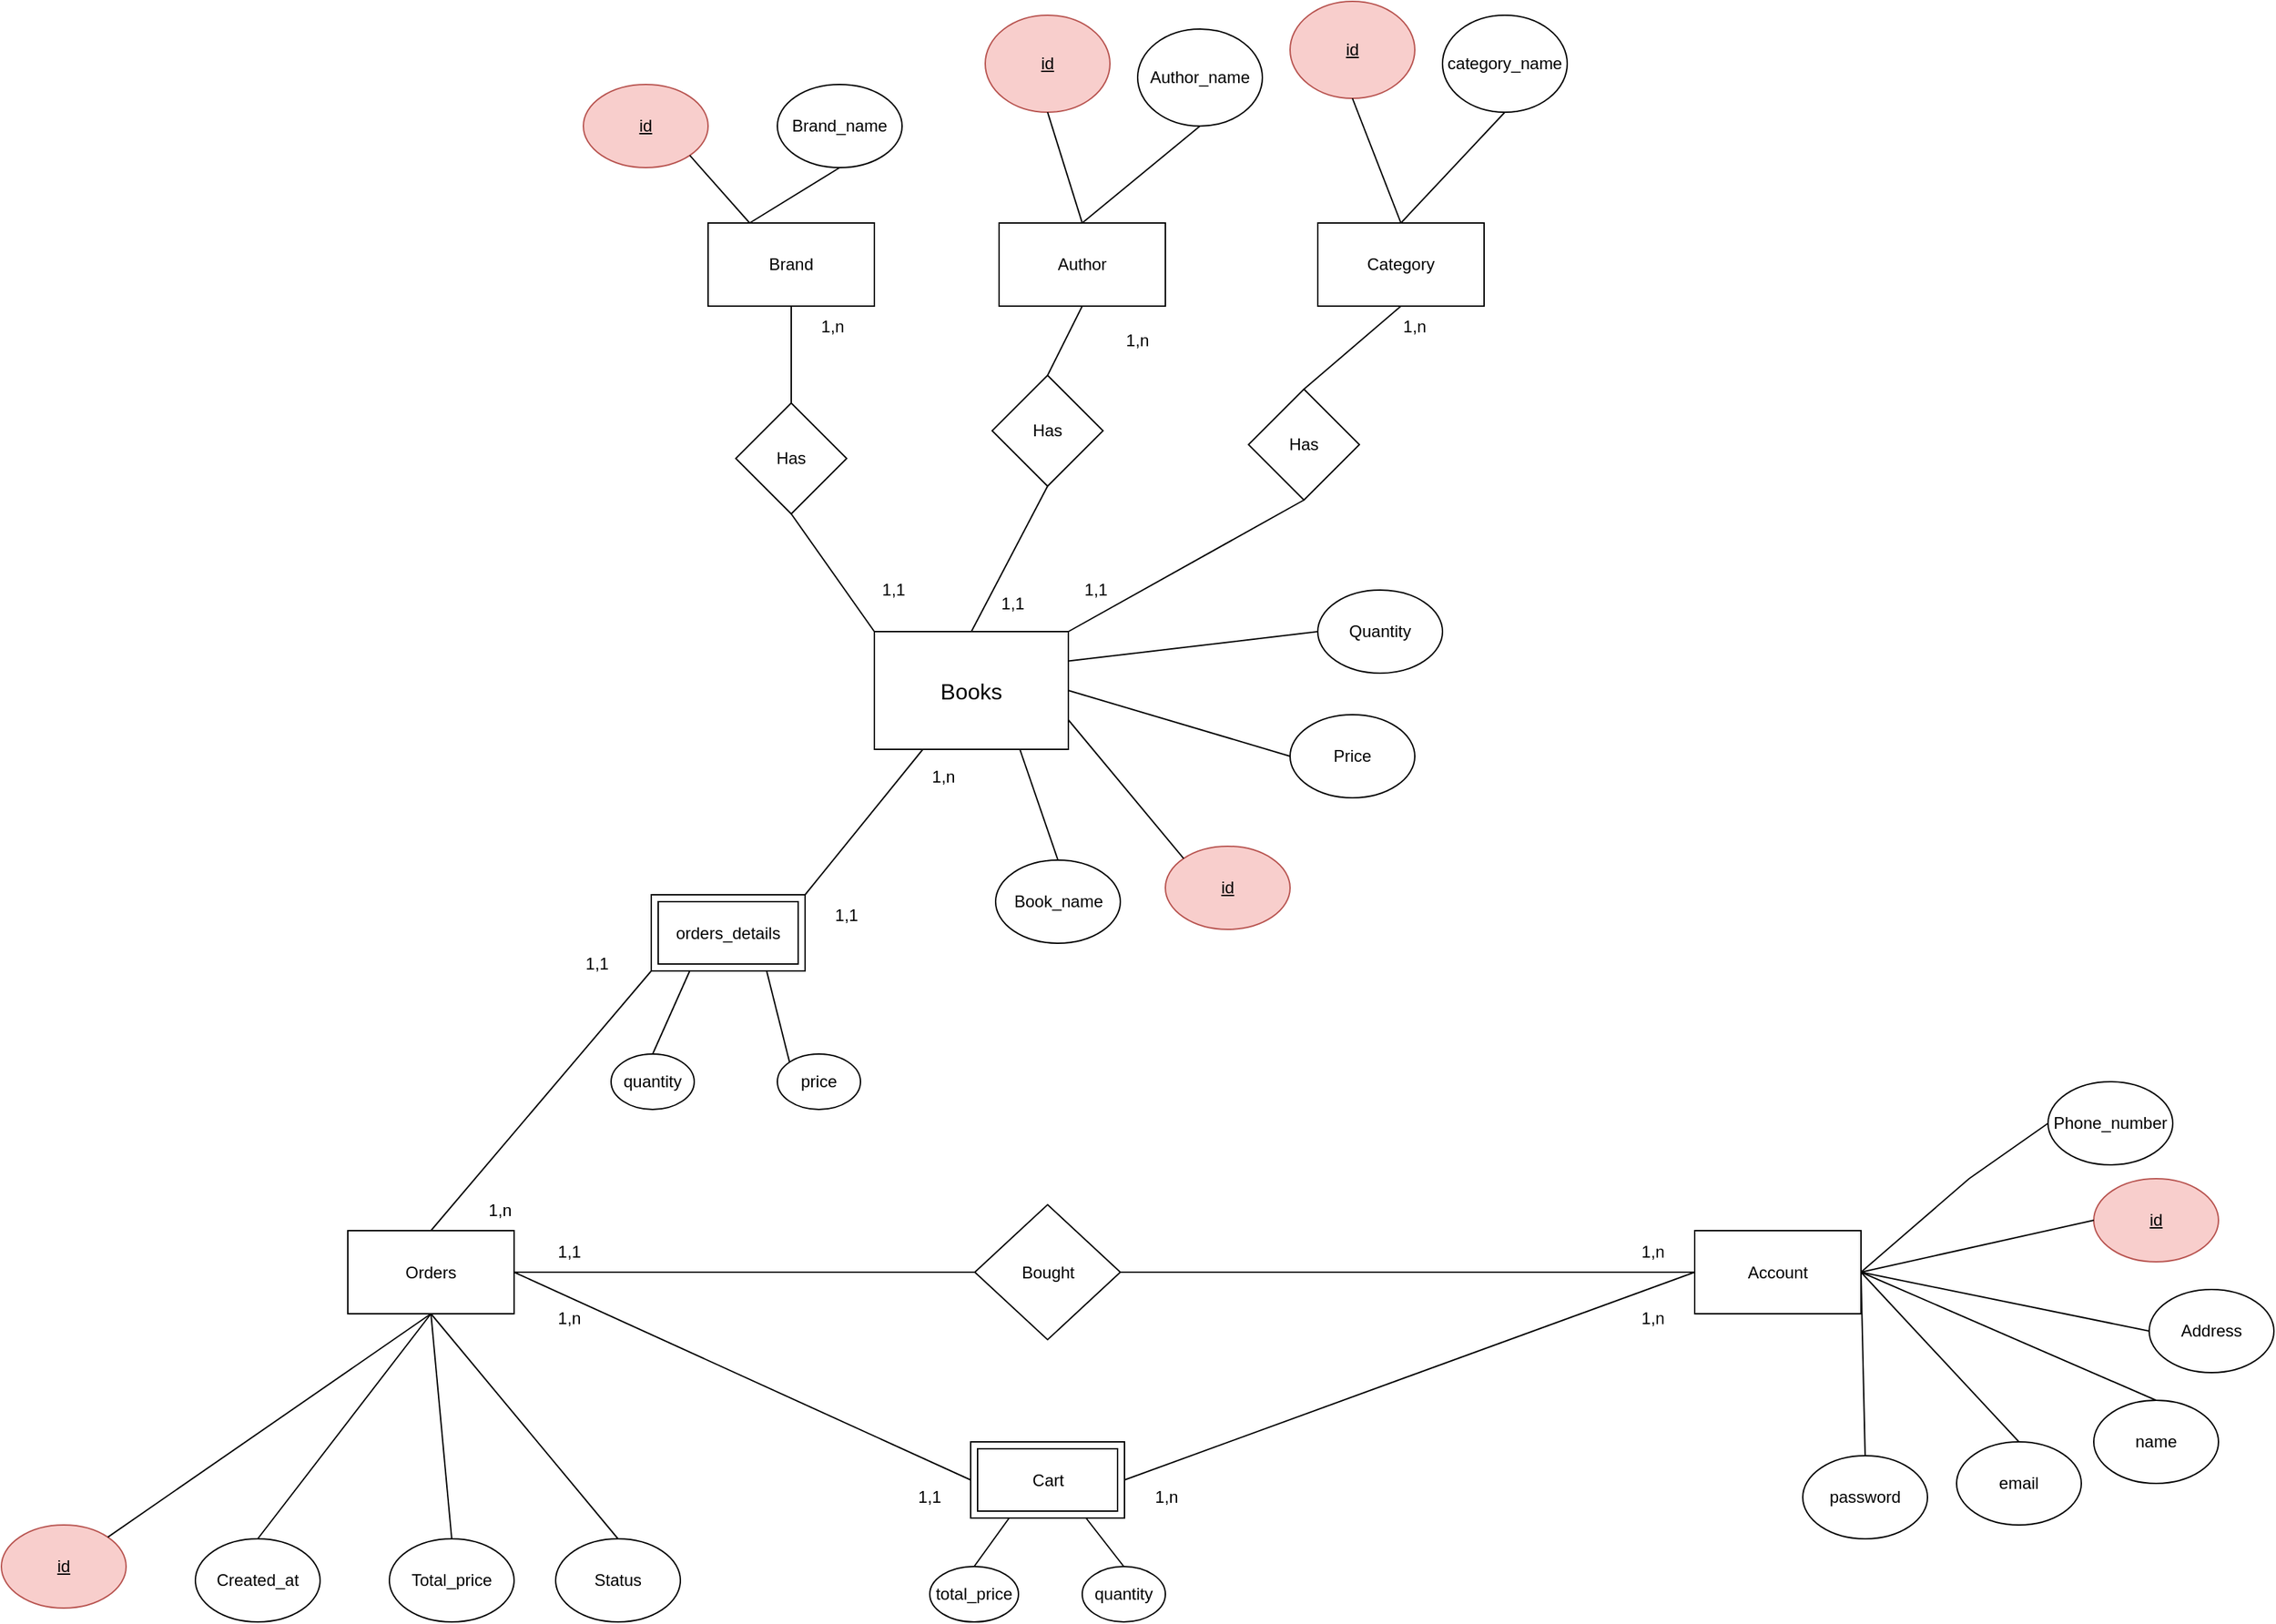 <mxfile version="23.0.2" type="github">
  <diagram name="Trang-1" id="cpfGCwebBLhZB7NjU35e">
    <mxGraphModel dx="1836" dy="1711" grid="1" gridSize="10" guides="1" tooltips="1" connect="1" arrows="1" fold="1" page="1" pageScale="1" pageWidth="827" pageHeight="1169" math="0" shadow="0">
      <root>
        <mxCell id="0" />
        <mxCell id="1" parent="0" />
        <mxCell id="83NmvRRUWl_S1o7VBjnZ-1" value="Brand" style="rounded=0;whiteSpace=wrap;html=1;" parent="1" vertex="1">
          <mxGeometry x="250" y="-160" width="120" height="60" as="geometry" />
        </mxCell>
        <mxCell id="83NmvRRUWl_S1o7VBjnZ-81" style="rounded=0;orthogonalLoop=1;jettySize=auto;html=1;exitX=1;exitY=0.25;exitDx=0;exitDy=0;entryX=0;entryY=0.5;entryDx=0;entryDy=0;endArrow=none;endFill=0;" parent="1" source="83NmvRRUWl_S1o7VBjnZ-2" target="83NmvRRUWl_S1o7VBjnZ-79" edge="1">
          <mxGeometry relative="1" as="geometry" />
        </mxCell>
        <mxCell id="83NmvRRUWl_S1o7VBjnZ-2" value="&lt;font style=&quot;font-size: 16px;&quot;&gt;Books&lt;/font&gt;" style="rounded=0;whiteSpace=wrap;html=1;" parent="1" vertex="1">
          <mxGeometry x="370" y="135" width="140" height="85" as="geometry" />
        </mxCell>
        <mxCell id="83NmvRRUWl_S1o7VBjnZ-3" value="Account" style="rounded=0;whiteSpace=wrap;html=1;" parent="1" vertex="1">
          <mxGeometry x="962" y="567.5" width="120" height="60" as="geometry" />
        </mxCell>
        <mxCell id="83NmvRRUWl_S1o7VBjnZ-4" value="Orders" style="rounded=0;whiteSpace=wrap;html=1;" parent="1" vertex="1">
          <mxGeometry x="-10" y="567.5" width="120" height="60" as="geometry" />
        </mxCell>
        <mxCell id="83NmvRRUWl_S1o7VBjnZ-5" value="&lt;u&gt;id&lt;/u&gt;" style="ellipse;whiteSpace=wrap;html=1;fillColor=#f8cecc;strokeColor=#b85450;" parent="1" vertex="1">
          <mxGeometry x="160" y="-260" width="90" height="60" as="geometry" />
        </mxCell>
        <mxCell id="83NmvRRUWl_S1o7VBjnZ-6" value="Brand_name" style="ellipse;whiteSpace=wrap;html=1;" parent="1" vertex="1">
          <mxGeometry x="300" y="-260" width="90" height="60" as="geometry" />
        </mxCell>
        <mxCell id="83NmvRRUWl_S1o7VBjnZ-7" value="" style="endArrow=none;html=1;rounded=0;exitX=0.25;exitY=0;exitDx=0;exitDy=0;entryX=1;entryY=1;entryDx=0;entryDy=0;" parent="1" source="83NmvRRUWl_S1o7VBjnZ-1" target="83NmvRRUWl_S1o7VBjnZ-5" edge="1">
          <mxGeometry width="50" height="50" relative="1" as="geometry">
            <mxPoint x="270" y="-100" as="sourcePoint" />
            <mxPoint x="320" y="-150" as="targetPoint" />
          </mxGeometry>
        </mxCell>
        <mxCell id="83NmvRRUWl_S1o7VBjnZ-8" value="" style="endArrow=none;html=1;rounded=0;exitX=0.25;exitY=0;exitDx=0;exitDy=0;entryX=0.5;entryY=1;entryDx=0;entryDy=0;" parent="1" source="83NmvRRUWl_S1o7VBjnZ-1" target="83NmvRRUWl_S1o7VBjnZ-6" edge="1">
          <mxGeometry width="50" height="50" relative="1" as="geometry">
            <mxPoint x="300" y="-70" as="sourcePoint" />
            <mxPoint x="277" y="-119" as="targetPoint" />
          </mxGeometry>
        </mxCell>
        <mxCell id="83NmvRRUWl_S1o7VBjnZ-9" value="" style="endArrow=none;html=1;rounded=0;exitX=0.5;exitY=0;exitDx=0;exitDy=0;entryX=0.5;entryY=1;entryDx=0;entryDy=0;startArrow=none;" parent="1" source="83NmvRRUWl_S1o7VBjnZ-29" target="83NmvRRUWl_S1o7VBjnZ-1" edge="1">
          <mxGeometry width="50" height="50" relative="1" as="geometry">
            <mxPoint x="450" y="80" as="sourcePoint" />
            <mxPoint x="500" y="30" as="targetPoint" />
          </mxGeometry>
        </mxCell>
        <mxCell id="83NmvRRUWl_S1o7VBjnZ-10" value="" style="endArrow=none;html=1;rounded=0;exitX=1;exitY=0;exitDx=0;exitDy=0;entryX=0.25;entryY=1;entryDx=0;entryDy=0;" parent="1" source="83NmvRRUWl_S1o7VBjnZ-30" target="83NmvRRUWl_S1o7VBjnZ-2" edge="1">
          <mxGeometry width="50" height="50" relative="1" as="geometry">
            <mxPoint x="630" y="445" as="sourcePoint" />
            <mxPoint x="720" y="285" as="targetPoint" />
            <Array as="points" />
          </mxGeometry>
        </mxCell>
        <mxCell id="83NmvRRUWl_S1o7VBjnZ-11" value="Bought" style="rhombus;whiteSpace=wrap;html=1;" parent="1" vertex="1">
          <mxGeometry x="442.5" y="548.75" width="105" height="97.5" as="geometry" />
        </mxCell>
        <mxCell id="83NmvRRUWl_S1o7VBjnZ-12" value="Book_name" style="ellipse;whiteSpace=wrap;html=1;" parent="1" vertex="1">
          <mxGeometry x="457.5" y="300" width="90" height="60" as="geometry" />
        </mxCell>
        <mxCell id="83NmvRRUWl_S1o7VBjnZ-13" value="&lt;u&gt;id&lt;/u&gt;" style="ellipse;whiteSpace=wrap;html=1;fillColor=#f8cecc;strokeColor=#b85450;" parent="1" vertex="1">
          <mxGeometry x="580" y="290" width="90" height="60" as="geometry" />
        </mxCell>
        <mxCell id="83NmvRRUWl_S1o7VBjnZ-14" value="Phone_number" style="ellipse;whiteSpace=wrap;html=1;" parent="1" vertex="1">
          <mxGeometry x="1217" y="460" width="90" height="60" as="geometry" />
        </mxCell>
        <mxCell id="83NmvRRUWl_S1o7VBjnZ-15" value="" style="endArrow=none;html=1;rounded=0;exitX=0;exitY=0.5;exitDx=0;exitDy=0;entryX=1;entryY=0.5;entryDx=0;entryDy=0;" parent="1" source="83NmvRRUWl_S1o7VBjnZ-14" target="83NmvRRUWl_S1o7VBjnZ-3" edge="1">
          <mxGeometry width="50" height="50" relative="1" as="geometry">
            <mxPoint x="1134" y="430" as="sourcePoint" />
            <mxPoint x="1012" y="630" as="targetPoint" />
            <Array as="points">
              <mxPoint x="1160" y="530" />
            </Array>
          </mxGeometry>
        </mxCell>
        <mxCell id="83NmvRRUWl_S1o7VBjnZ-16" value="name" style="ellipse;whiteSpace=wrap;html=1;" parent="1" vertex="1">
          <mxGeometry x="1250" y="690" width="90" height="60" as="geometry" />
        </mxCell>
        <mxCell id="83NmvRRUWl_S1o7VBjnZ-17" value="" style="endArrow=none;html=1;rounded=0;exitX=0.5;exitY=0;exitDx=0;exitDy=0;entryX=1;entryY=0.5;entryDx=0;entryDy=0;" parent="1" source="83NmvRRUWl_S1o7VBjnZ-16" target="83NmvRRUWl_S1o7VBjnZ-3" edge="1">
          <mxGeometry width="50" height="50" relative="1" as="geometry">
            <mxPoint x="1114" y="370" as="sourcePoint" />
            <mxPoint x="1214" y="595" as="targetPoint" />
          </mxGeometry>
        </mxCell>
        <mxCell id="83NmvRRUWl_S1o7VBjnZ-18" value="&lt;u&gt;id&lt;/u&gt;" style="ellipse;whiteSpace=wrap;html=1;fillColor=#f8cecc;strokeColor=#b85450;" parent="1" vertex="1">
          <mxGeometry x="1250" y="530" width="90" height="60" as="geometry" />
        </mxCell>
        <mxCell id="83NmvRRUWl_S1o7VBjnZ-19" value="" style="endArrow=none;html=1;rounded=0;exitX=0;exitY=0.5;exitDx=0;exitDy=0;entryX=1;entryY=0.5;entryDx=0;entryDy=0;" parent="1" source="83NmvRRUWl_S1o7VBjnZ-18" target="83NmvRRUWl_S1o7VBjnZ-3" edge="1">
          <mxGeometry width="50" height="50" relative="1" as="geometry">
            <mxPoint x="1074" y="280" as="sourcePoint" />
            <mxPoint x="1214" y="595" as="targetPoint" />
          </mxGeometry>
        </mxCell>
        <mxCell id="83NmvRRUWl_S1o7VBjnZ-20" value="Address" style="ellipse;whiteSpace=wrap;html=1;" parent="1" vertex="1">
          <mxGeometry x="1290" y="610" width="90" height="60" as="geometry" />
        </mxCell>
        <mxCell id="83NmvRRUWl_S1o7VBjnZ-21" value="" style="endArrow=none;html=1;rounded=0;entryX=0;entryY=0.5;entryDx=0;entryDy=0;exitX=1;exitY=0.5;exitDx=0;exitDy=0;" parent="1" source="83NmvRRUWl_S1o7VBjnZ-3" target="83NmvRRUWl_S1o7VBjnZ-20" edge="1">
          <mxGeometry width="50" height="50" relative="1" as="geometry">
            <mxPoint x="1232" y="580" as="sourcePoint" />
            <mxPoint x="1354" y="540" as="targetPoint" />
          </mxGeometry>
        </mxCell>
        <mxCell id="83NmvRRUWl_S1o7VBjnZ-22" value="Created_at" style="ellipse;whiteSpace=wrap;html=1;" parent="1" vertex="1">
          <mxGeometry x="-120" y="790" width="90" height="60" as="geometry" />
        </mxCell>
        <mxCell id="83NmvRRUWl_S1o7VBjnZ-23" value="" style="endArrow=none;html=1;rounded=0;entryX=0.5;entryY=1;entryDx=0;entryDy=0;exitX=0.5;exitY=0;exitDx=0;exitDy=0;" parent="1" source="83NmvRRUWl_S1o7VBjnZ-22" target="83NmvRRUWl_S1o7VBjnZ-4" edge="1">
          <mxGeometry width="50" height="50" relative="1" as="geometry">
            <mxPoint x="7.095" y="728.972" as="sourcePoint" />
            <mxPoint x="-40" y="585" as="targetPoint" />
            <Array as="points" />
          </mxGeometry>
        </mxCell>
        <mxCell id="83NmvRRUWl_S1o7VBjnZ-24" value="&lt;u&gt;id&lt;/u&gt;" style="ellipse;whiteSpace=wrap;html=1;fillColor=#f8cecc;strokeColor=#b85450;" parent="1" vertex="1">
          <mxGeometry x="-260" y="780" width="90" height="60" as="geometry" />
        </mxCell>
        <mxCell id="83NmvRRUWl_S1o7VBjnZ-25" value="" style="endArrow=none;html=1;rounded=0;entryX=0.5;entryY=1;entryDx=0;entryDy=0;exitX=1;exitY=0;exitDx=0;exitDy=0;" parent="1" source="83NmvRRUWl_S1o7VBjnZ-24" target="83NmvRRUWl_S1o7VBjnZ-4" edge="1">
          <mxGeometry width="50" height="50" relative="1" as="geometry">
            <mxPoint x="-150" y="490" as="sourcePoint" />
            <mxPoint x="-40" y="580" as="targetPoint" />
          </mxGeometry>
        </mxCell>
        <mxCell id="83NmvRRUWl_S1o7VBjnZ-26" value="quantity" style="ellipse;whiteSpace=wrap;html=1;" parent="1" vertex="1">
          <mxGeometry x="180" y="440" width="60" height="40" as="geometry" />
        </mxCell>
        <mxCell id="83NmvRRUWl_S1o7VBjnZ-27" value="price" style="ellipse;whiteSpace=wrap;html=1;" parent="1" vertex="1">
          <mxGeometry x="300" y="440" width="60" height="40" as="geometry" />
        </mxCell>
        <mxCell id="83NmvRRUWl_S1o7VBjnZ-28" value="" style="endArrow=none;html=1;rounded=0;entryX=0;entryY=0;entryDx=0;entryDy=0;exitX=0.75;exitY=1;exitDx=0;exitDy=0;" parent="1" source="83NmvRRUWl_S1o7VBjnZ-30" target="83NmvRRUWl_S1o7VBjnZ-27" edge="1">
          <mxGeometry width="50" height="50" relative="1" as="geometry">
            <mxPoint x="590" y="415" as="sourcePoint" />
            <mxPoint x="620" y="375" as="targetPoint" />
          </mxGeometry>
        </mxCell>
        <mxCell id="83NmvRRUWl_S1o7VBjnZ-29" value="Has" style="rhombus;whiteSpace=wrap;html=1;" parent="1" vertex="1">
          <mxGeometry x="270" y="-30" width="80" height="80" as="geometry" />
        </mxCell>
        <mxCell id="83NmvRRUWl_S1o7VBjnZ-30" value="orders_details" style="shape=ext;margin=3;double=1;whiteSpace=wrap;html=1;align=center;arcSize=20;fillOpacity=100;direction=east;rotation=0;" parent="1" vertex="1">
          <mxGeometry x="209" y="325" width="111" height="55" as="geometry" />
        </mxCell>
        <mxCell id="83NmvRRUWl_S1o7VBjnZ-31" value="" style="endArrow=none;html=1;rounded=0;entryX=0;entryY=1;entryDx=0;entryDy=0;exitX=0.5;exitY=0;exitDx=0;exitDy=0;" parent="1" source="83NmvRRUWl_S1o7VBjnZ-4" target="83NmvRRUWl_S1o7VBjnZ-30" edge="1">
          <mxGeometry width="50" height="50" relative="1" as="geometry">
            <mxPoint x="380" y="285" as="sourcePoint" />
            <mxPoint x="420" y="260" as="targetPoint" />
          </mxGeometry>
        </mxCell>
        <mxCell id="83NmvRRUWl_S1o7VBjnZ-32" value="" style="endArrow=none;html=1;rounded=0;entryX=0.5;entryY=1;entryDx=0;entryDy=0;exitX=0;exitY=0;exitDx=0;exitDy=0;" parent="1" source="83NmvRRUWl_S1o7VBjnZ-2" target="83NmvRRUWl_S1o7VBjnZ-29" edge="1">
          <mxGeometry width="50" height="50" relative="1" as="geometry">
            <mxPoint x="436" y="135" as="sourcePoint" />
            <mxPoint x="445" y="-70" as="targetPoint" />
          </mxGeometry>
        </mxCell>
        <mxCell id="83NmvRRUWl_S1o7VBjnZ-33" value="1,n" style="text;html=1;strokeColor=none;fillColor=none;align=center;verticalAlign=middle;whiteSpace=wrap;rounded=0;" parent="1" vertex="1">
          <mxGeometry x="310" y="-100" width="60" height="30" as="geometry" />
        </mxCell>
        <mxCell id="83NmvRRUWl_S1o7VBjnZ-34" value="1,1" style="text;html=1;strokeColor=none;fillColor=none;align=center;verticalAlign=middle;whiteSpace=wrap;rounded=0;" parent="1" vertex="1">
          <mxGeometry x="354" y="90" width="60" height="30" as="geometry" />
        </mxCell>
        <mxCell id="83NmvRRUWl_S1o7VBjnZ-35" value="" style="endArrow=none;html=1;rounded=0;entryX=0.5;entryY=0;entryDx=0;entryDy=0;exitX=0.25;exitY=1;exitDx=0;exitDy=0;" parent="1" source="83NmvRRUWl_S1o7VBjnZ-30" target="83NmvRRUWl_S1o7VBjnZ-26" edge="1">
          <mxGeometry width="50" height="50" relative="1" as="geometry">
            <mxPoint x="350" y="340" as="sourcePoint" />
            <mxPoint x="400" y="290" as="targetPoint" />
          </mxGeometry>
        </mxCell>
        <mxCell id="83NmvRRUWl_S1o7VBjnZ-36" value="" style="endArrow=none;html=1;rounded=0;exitX=1;exitY=0.75;exitDx=0;exitDy=0;entryX=0;entryY=0;entryDx=0;entryDy=0;" parent="1" source="83NmvRRUWl_S1o7VBjnZ-2" target="83NmvRRUWl_S1o7VBjnZ-13" edge="1">
          <mxGeometry width="50" height="50" relative="1" as="geometry">
            <mxPoint x="550" y="120" as="sourcePoint" />
            <mxPoint x="600" y="70" as="targetPoint" />
          </mxGeometry>
        </mxCell>
        <mxCell id="83NmvRRUWl_S1o7VBjnZ-37" value="" style="endArrow=none;html=1;rounded=0;entryX=0.5;entryY=0;entryDx=0;entryDy=0;exitX=0.75;exitY=1;exitDx=0;exitDy=0;" parent="1" source="83NmvRRUWl_S1o7VBjnZ-2" target="83NmvRRUWl_S1o7VBjnZ-12" edge="1">
          <mxGeometry width="50" height="50" relative="1" as="geometry">
            <mxPoint x="450" y="230" as="sourcePoint" />
            <mxPoint x="645" y="100" as="targetPoint" />
            <Array as="points" />
          </mxGeometry>
        </mxCell>
        <mxCell id="83NmvRRUWl_S1o7VBjnZ-38" value="" style="endArrow=none;html=1;rounded=0;exitX=1;exitY=0.5;exitDx=0;exitDy=0;entryX=0;entryY=0.5;entryDx=0;entryDy=0;" parent="1" source="83NmvRRUWl_S1o7VBjnZ-4" target="83NmvRRUWl_S1o7VBjnZ-11" edge="1">
          <mxGeometry width="50" height="50" relative="1" as="geometry">
            <mxPoint x="170" y="610" as="sourcePoint" />
            <mxPoint x="220" y="560" as="targetPoint" />
          </mxGeometry>
        </mxCell>
        <mxCell id="83NmvRRUWl_S1o7VBjnZ-39" value="" style="endArrow=none;html=1;rounded=0;exitX=1;exitY=0.5;exitDx=0;exitDy=0;entryX=0;entryY=0.5;entryDx=0;entryDy=0;" parent="1" source="83NmvRRUWl_S1o7VBjnZ-11" target="83NmvRRUWl_S1o7VBjnZ-3" edge="1">
          <mxGeometry width="50" height="50" relative="1" as="geometry">
            <mxPoint x="485" y="596.73" as="sourcePoint" />
            <mxPoint x="780" y="596.73" as="targetPoint" />
          </mxGeometry>
        </mxCell>
        <mxCell id="83NmvRRUWl_S1o7VBjnZ-40" value="1,n" style="text;html=1;strokeColor=none;fillColor=none;align=center;verticalAlign=middle;whiteSpace=wrap;rounded=0;" parent="1" vertex="1">
          <mxGeometry x="390" y="225" width="60" height="30" as="geometry" />
        </mxCell>
        <mxCell id="83NmvRRUWl_S1o7VBjnZ-41" value="1,n" style="text;html=1;strokeColor=none;fillColor=none;align=center;verticalAlign=middle;whiteSpace=wrap;rounded=0;" parent="1" vertex="1">
          <mxGeometry x="70" y="537.5" width="60" height="30" as="geometry" />
        </mxCell>
        <mxCell id="83NmvRRUWl_S1o7VBjnZ-42" value="1,n" style="text;html=1;strokeColor=none;fillColor=none;align=center;verticalAlign=middle;whiteSpace=wrap;rounded=0;" parent="1" vertex="1">
          <mxGeometry x="902" y="567.5" width="60" height="30" as="geometry" />
        </mxCell>
        <mxCell id="83NmvRRUWl_S1o7VBjnZ-43" value="1,1" style="text;html=1;strokeColor=none;fillColor=none;align=center;verticalAlign=middle;whiteSpace=wrap;rounded=0;" parent="1" vertex="1">
          <mxGeometry x="120" y="567.5" width="60" height="30" as="geometry" />
        </mxCell>
        <mxCell id="83NmvRRUWl_S1o7VBjnZ-57" value="1,1" style="text;html=1;strokeColor=none;fillColor=none;align=center;verticalAlign=middle;whiteSpace=wrap;rounded=0;" parent="1" vertex="1">
          <mxGeometry x="320" y="325" width="60" height="30" as="geometry" />
        </mxCell>
        <mxCell id="83NmvRRUWl_S1o7VBjnZ-62" value="1,1" style="text;html=1;strokeColor=none;fillColor=none;align=center;verticalAlign=middle;whiteSpace=wrap;rounded=0;" parent="1" vertex="1">
          <mxGeometry x="140" y="360" width="60" height="30" as="geometry" />
        </mxCell>
        <mxCell id="83NmvRRUWl_S1o7VBjnZ-63" value="Author" style="rounded=0;whiteSpace=wrap;html=1;" parent="1" vertex="1">
          <mxGeometry x="460" y="-160" width="120" height="60" as="geometry" />
        </mxCell>
        <mxCell id="83NmvRRUWl_S1o7VBjnZ-64" value="" style="endArrow=none;html=1;rounded=0;entryX=0.5;entryY=1;entryDx=0;entryDy=0;exitX=0.5;exitY=0;exitDx=0;exitDy=0;startArrow=none;" parent="1" source="83NmvRRUWl_S1o7VBjnZ-66" target="83NmvRRUWl_S1o7VBjnZ-63" edge="1">
          <mxGeometry width="50" height="50" relative="1" as="geometry">
            <mxPoint x="470" y="-30" as="sourcePoint" />
            <mxPoint x="520" y="-80" as="targetPoint" />
          </mxGeometry>
        </mxCell>
        <mxCell id="83NmvRRUWl_S1o7VBjnZ-65" value="" style="endArrow=none;html=1;rounded=0;entryX=0.5;entryY=1;entryDx=0;entryDy=0;exitX=0.5;exitY=0;exitDx=0;exitDy=0;" parent="1" source="83NmvRRUWl_S1o7VBjnZ-2" target="83NmvRRUWl_S1o7VBjnZ-66" edge="1">
          <mxGeometry width="50" height="50" relative="1" as="geometry">
            <mxPoint x="440" y="135" as="sourcePoint" />
            <mxPoint x="520" y="-100" as="targetPoint" />
          </mxGeometry>
        </mxCell>
        <mxCell id="83NmvRRUWl_S1o7VBjnZ-66" value="Has" style="rhombus;whiteSpace=wrap;html=1;" parent="1" vertex="1">
          <mxGeometry x="455" y="-50" width="80" height="80" as="geometry" />
        </mxCell>
        <mxCell id="83NmvRRUWl_S1o7VBjnZ-67" value="1,n" style="text;html=1;strokeColor=none;fillColor=none;align=center;verticalAlign=middle;whiteSpace=wrap;rounded=0;" parent="1" vertex="1">
          <mxGeometry x="530" y="-90" width="60" height="30" as="geometry" />
        </mxCell>
        <mxCell id="83NmvRRUWl_S1o7VBjnZ-68" value="1,1" style="text;html=1;strokeColor=none;fillColor=none;align=center;verticalAlign=middle;whiteSpace=wrap;rounded=0;" parent="1" vertex="1">
          <mxGeometry x="440" y="100" width="60" height="30" as="geometry" />
        </mxCell>
        <mxCell id="83NmvRRUWl_S1o7VBjnZ-69" value="&lt;u&gt;id&lt;/u&gt;" style="ellipse;whiteSpace=wrap;html=1;fillColor=#f8cecc;strokeColor=#b85450;" parent="1" vertex="1">
          <mxGeometry x="450" y="-310" width="90" height="70" as="geometry" />
        </mxCell>
        <mxCell id="83NmvRRUWl_S1o7VBjnZ-70" value="Author_name" style="ellipse;whiteSpace=wrap;html=1;" parent="1" vertex="1">
          <mxGeometry x="560" y="-300" width="90" height="70" as="geometry" />
        </mxCell>
        <mxCell id="83NmvRRUWl_S1o7VBjnZ-71" value="" style="endArrow=none;html=1;rounded=0;exitX=0.5;exitY=0;exitDx=0;exitDy=0;entryX=0.5;entryY=1;entryDx=0;entryDy=0;" parent="1" source="83NmvRRUWl_S1o7VBjnZ-63" target="83NmvRRUWl_S1o7VBjnZ-70" edge="1">
          <mxGeometry width="50" height="50" relative="1" as="geometry">
            <mxPoint x="690" y="-150" as="sourcePoint" />
            <mxPoint x="740" y="-200" as="targetPoint" />
          </mxGeometry>
        </mxCell>
        <mxCell id="83NmvRRUWl_S1o7VBjnZ-72" value="" style="endArrow=none;html=1;rounded=0;exitX=0.5;exitY=0;exitDx=0;exitDy=0;entryX=0.5;entryY=1;entryDx=0;entryDy=0;" parent="1" source="83NmvRRUWl_S1o7VBjnZ-63" target="83NmvRRUWl_S1o7VBjnZ-69" edge="1">
          <mxGeometry width="50" height="50" relative="1" as="geometry">
            <mxPoint x="530" y="-150" as="sourcePoint" />
            <mxPoint x="615" y="-220" as="targetPoint" />
          </mxGeometry>
        </mxCell>
        <mxCell id="83NmvRRUWl_S1o7VBjnZ-73" value="Price" style="ellipse;whiteSpace=wrap;html=1;" parent="1" vertex="1">
          <mxGeometry x="670" y="195" width="90" height="60" as="geometry" />
        </mxCell>
        <mxCell id="83NmvRRUWl_S1o7VBjnZ-74" value="" style="endArrow=none;html=1;rounded=0;exitX=1;exitY=0.5;exitDx=0;exitDy=0;entryX=0;entryY=0.5;entryDx=0;entryDy=0;" parent="1" source="83NmvRRUWl_S1o7VBjnZ-2" target="83NmvRRUWl_S1o7VBjnZ-73" edge="1">
          <mxGeometry width="50" height="50" relative="1" as="geometry">
            <mxPoint x="510" y="170" as="sourcePoint" />
            <mxPoint x="560" y="120" as="targetPoint" />
          </mxGeometry>
        </mxCell>
        <mxCell id="83NmvRRUWl_S1o7VBjnZ-75" value="Total_price" style="ellipse;whiteSpace=wrap;html=1;" parent="1" vertex="1">
          <mxGeometry x="20" y="790" width="90" height="60" as="geometry" />
        </mxCell>
        <mxCell id="83NmvRRUWl_S1o7VBjnZ-76" value="" style="endArrow=none;html=1;rounded=0;entryX=0.5;entryY=1;entryDx=0;entryDy=0;exitX=0.5;exitY=0;exitDx=0;exitDy=0;" parent="1" source="83NmvRRUWl_S1o7VBjnZ-75" target="83NmvRRUWl_S1o7VBjnZ-4" edge="1">
          <mxGeometry width="50" height="50" relative="1" as="geometry">
            <mxPoint x="130" y="710" as="sourcePoint" />
            <mxPoint x="180" y="660" as="targetPoint" />
          </mxGeometry>
        </mxCell>
        <mxCell id="83NmvRRUWl_S1o7VBjnZ-77" value="Status" style="ellipse;whiteSpace=wrap;html=1;" parent="1" vertex="1">
          <mxGeometry x="140" y="790" width="90" height="60" as="geometry" />
        </mxCell>
        <mxCell id="83NmvRRUWl_S1o7VBjnZ-78" value="" style="endArrow=none;html=1;rounded=0;entryX=0.5;entryY=1;entryDx=0;entryDy=0;exitX=0.5;exitY=0;exitDx=0;exitDy=0;" parent="1" source="83NmvRRUWl_S1o7VBjnZ-77" target="83NmvRRUWl_S1o7VBjnZ-4" edge="1">
          <mxGeometry width="50" height="50" relative="1" as="geometry">
            <mxPoint x="170" y="750" as="sourcePoint" />
            <mxPoint x="220" y="700" as="targetPoint" />
          </mxGeometry>
        </mxCell>
        <mxCell id="83NmvRRUWl_S1o7VBjnZ-79" value="Quantity" style="ellipse;whiteSpace=wrap;html=1;" parent="1" vertex="1">
          <mxGeometry x="690" y="105" width="90" height="60" as="geometry" />
        </mxCell>
        <mxCell id="83NmvRRUWl_S1o7VBjnZ-82" value="Category" style="rounded=0;whiteSpace=wrap;html=1;" parent="1" vertex="1">
          <mxGeometry x="690" y="-160" width="120" height="60" as="geometry" />
        </mxCell>
        <mxCell id="83NmvRRUWl_S1o7VBjnZ-83" value="" style="endArrow=none;html=1;rounded=0;entryX=0.5;entryY=1;entryDx=0;entryDy=0;exitX=0.5;exitY=0;exitDx=0;exitDy=0;startArrow=none;" parent="1" source="83NmvRRUWl_S1o7VBjnZ-85" target="83NmvRRUWl_S1o7VBjnZ-82" edge="1">
          <mxGeometry width="50" height="50" relative="1" as="geometry">
            <mxPoint x="690" y="-40" as="sourcePoint" />
            <mxPoint x="740" y="-90" as="targetPoint" />
          </mxGeometry>
        </mxCell>
        <mxCell id="83NmvRRUWl_S1o7VBjnZ-84" value="" style="endArrow=none;html=1;rounded=0;entryX=0.5;entryY=1;entryDx=0;entryDy=0;exitX=1;exitY=0;exitDx=0;exitDy=0;" parent="1" source="83NmvRRUWl_S1o7VBjnZ-2" target="83NmvRRUWl_S1o7VBjnZ-85" edge="1">
          <mxGeometry width="50" height="50" relative="1" as="geometry">
            <mxPoint x="600" y="147.5" as="sourcePoint" />
            <mxPoint x="680" y="-87.5" as="targetPoint" />
          </mxGeometry>
        </mxCell>
        <mxCell id="83NmvRRUWl_S1o7VBjnZ-85" value="Has" style="rhombus;whiteSpace=wrap;html=1;" parent="1" vertex="1">
          <mxGeometry x="640" y="-40" width="80" height="80" as="geometry" />
        </mxCell>
        <mxCell id="83NmvRRUWl_S1o7VBjnZ-86" value="1,n" style="text;html=1;strokeColor=none;fillColor=none;align=center;verticalAlign=middle;whiteSpace=wrap;rounded=0;" parent="1" vertex="1">
          <mxGeometry x="730" y="-100" width="60" height="30" as="geometry" />
        </mxCell>
        <mxCell id="83NmvRRUWl_S1o7VBjnZ-87" value="1,1" style="text;html=1;strokeColor=none;fillColor=none;align=center;verticalAlign=middle;whiteSpace=wrap;rounded=0;" parent="1" vertex="1">
          <mxGeometry x="500" y="90" width="60" height="30" as="geometry" />
        </mxCell>
        <mxCell id="83NmvRRUWl_S1o7VBjnZ-88" value="&lt;u&gt;id&lt;/u&gt;" style="ellipse;whiteSpace=wrap;html=1;fillColor=#f8cecc;strokeColor=#b85450;" parent="1" vertex="1">
          <mxGeometry x="670" y="-320" width="90" height="70" as="geometry" />
        </mxCell>
        <mxCell id="83NmvRRUWl_S1o7VBjnZ-89" value="category_name" style="ellipse;whiteSpace=wrap;html=1;" parent="1" vertex="1">
          <mxGeometry x="780" y="-310" width="90" height="70" as="geometry" />
        </mxCell>
        <mxCell id="83NmvRRUWl_S1o7VBjnZ-90" value="" style="endArrow=none;html=1;rounded=0;exitX=0.5;exitY=0;exitDx=0;exitDy=0;entryX=0.5;entryY=1;entryDx=0;entryDy=0;" parent="1" source="83NmvRRUWl_S1o7VBjnZ-82" target="83NmvRRUWl_S1o7VBjnZ-89" edge="1">
          <mxGeometry width="50" height="50" relative="1" as="geometry">
            <mxPoint x="910" y="-160" as="sourcePoint" />
            <mxPoint x="960" y="-210" as="targetPoint" />
          </mxGeometry>
        </mxCell>
        <mxCell id="83NmvRRUWl_S1o7VBjnZ-91" value="" style="endArrow=none;html=1;rounded=0;exitX=0.5;exitY=0;exitDx=0;exitDy=0;entryX=0.5;entryY=1;entryDx=0;entryDy=0;" parent="1" source="83NmvRRUWl_S1o7VBjnZ-82" target="83NmvRRUWl_S1o7VBjnZ-88" edge="1">
          <mxGeometry width="50" height="50" relative="1" as="geometry">
            <mxPoint x="750" y="-160" as="sourcePoint" />
            <mxPoint x="835" y="-230" as="targetPoint" />
          </mxGeometry>
        </mxCell>
        <mxCell id="83NmvRRUWl_S1o7VBjnZ-92" value="" style="endArrow=none;html=1;rounded=0;entryX=1;entryY=0.5;entryDx=0;entryDy=0;exitX=0.5;exitY=0;exitDx=0;exitDy=0;" parent="1" source="83NmvRRUWl_S1o7VBjnZ-93" target="83NmvRRUWl_S1o7VBjnZ-3" edge="1">
          <mxGeometry width="50" height="50" relative="1" as="geometry">
            <mxPoint x="1082" y="700" as="sourcePoint" />
            <mxPoint x="1092" y="608" as="targetPoint" />
          </mxGeometry>
        </mxCell>
        <mxCell id="83NmvRRUWl_S1o7VBjnZ-93" value="email" style="ellipse;whiteSpace=wrap;html=1;" parent="1" vertex="1">
          <mxGeometry x="1151" y="720" width="90" height="60" as="geometry" />
        </mxCell>
        <mxCell id="83NmvRRUWl_S1o7VBjnZ-94" value="" style="endArrow=none;html=1;rounded=0;entryX=1;entryY=0.5;entryDx=0;entryDy=0;exitX=0.5;exitY=0;exitDx=0;exitDy=0;" parent="1" source="83NmvRRUWl_S1o7VBjnZ-95" target="83NmvRRUWl_S1o7VBjnZ-3" edge="1">
          <mxGeometry width="50" height="50" relative="1" as="geometry">
            <mxPoint x="1100" y="740" as="sourcePoint" />
            <mxPoint x="1092" y="608" as="targetPoint" />
          </mxGeometry>
        </mxCell>
        <mxCell id="83NmvRRUWl_S1o7VBjnZ-95" value="password" style="ellipse;whiteSpace=wrap;html=1;" parent="1" vertex="1">
          <mxGeometry x="1040" y="730" width="90" height="60" as="geometry" />
        </mxCell>
        <mxCell id="83NmvRRUWl_S1o7VBjnZ-96" value="" style="endArrow=none;html=1;rounded=0;exitX=1;exitY=0.5;exitDx=0;exitDy=0;entryX=0;entryY=0.5;entryDx=0;entryDy=0;" parent="1" source="83NmvRRUWl_S1o7VBjnZ-4" target="83NmvRRUWl_S1o7VBjnZ-97" edge="1">
          <mxGeometry width="50" height="50" relative="1" as="geometry">
            <mxPoint x="300" y="660" as="sourcePoint" />
            <mxPoint x="440" y="740" as="targetPoint" />
          </mxGeometry>
        </mxCell>
        <mxCell id="83NmvRRUWl_S1o7VBjnZ-101" style="rounded=0;orthogonalLoop=1;jettySize=auto;html=1;exitX=0.25;exitY=1;exitDx=0;exitDy=0;entryX=0.5;entryY=0;entryDx=0;entryDy=0;endArrow=none;endFill=0;" parent="1" source="83NmvRRUWl_S1o7VBjnZ-97" target="83NmvRRUWl_S1o7VBjnZ-99" edge="1">
          <mxGeometry relative="1" as="geometry" />
        </mxCell>
        <mxCell id="83NmvRRUWl_S1o7VBjnZ-102" style="rounded=0;orthogonalLoop=1;jettySize=auto;html=1;exitX=0.75;exitY=1;exitDx=0;exitDy=0;entryX=0.5;entryY=0;entryDx=0;entryDy=0;endArrow=none;endFill=0;" parent="1" source="83NmvRRUWl_S1o7VBjnZ-97" target="83NmvRRUWl_S1o7VBjnZ-100" edge="1">
          <mxGeometry relative="1" as="geometry" />
        </mxCell>
        <mxCell id="83NmvRRUWl_S1o7VBjnZ-97" value="Cart" style="shape=ext;margin=3;double=1;whiteSpace=wrap;html=1;align=center;arcSize=20;fillOpacity=100;direction=east;rotation=0;" parent="1" vertex="1">
          <mxGeometry x="439.5" y="720" width="111" height="55" as="geometry" />
        </mxCell>
        <mxCell id="83NmvRRUWl_S1o7VBjnZ-98" value="" style="endArrow=none;html=1;rounded=0;exitX=0;exitY=0.5;exitDx=0;exitDy=0;entryX=1;entryY=0.5;entryDx=0;entryDy=0;" parent="1" source="83NmvRRUWl_S1o7VBjnZ-3" target="83NmvRRUWl_S1o7VBjnZ-97" edge="1">
          <mxGeometry width="50" height="50" relative="1" as="geometry">
            <mxPoint x="120" y="608" as="sourcePoint" />
            <mxPoint x="449" y="758" as="targetPoint" />
          </mxGeometry>
        </mxCell>
        <mxCell id="83NmvRRUWl_S1o7VBjnZ-99" value="total_price" style="ellipse;whiteSpace=wrap;html=1;" parent="1" vertex="1">
          <mxGeometry x="410" y="810" width="64" height="40" as="geometry" />
        </mxCell>
        <mxCell id="83NmvRRUWl_S1o7VBjnZ-100" value="quantity" style="ellipse;whiteSpace=wrap;html=1;" parent="1" vertex="1">
          <mxGeometry x="520" y="810" width="60" height="40" as="geometry" />
        </mxCell>
        <mxCell id="83NmvRRUWl_S1o7VBjnZ-103" value="1,1" style="text;html=1;strokeColor=none;fillColor=none;align=center;verticalAlign=middle;whiteSpace=wrap;rounded=0;" parent="1" vertex="1">
          <mxGeometry x="379.5" y="745" width="60" height="30" as="geometry" />
        </mxCell>
        <mxCell id="83NmvRRUWl_S1o7VBjnZ-104" value="1,n" style="text;html=1;strokeColor=none;fillColor=none;align=center;verticalAlign=middle;whiteSpace=wrap;rounded=0;" parent="1" vertex="1">
          <mxGeometry x="550.5" y="745" width="60" height="30" as="geometry" />
        </mxCell>
        <mxCell id="83NmvRRUWl_S1o7VBjnZ-105" value="1,n" style="text;html=1;strokeColor=none;fillColor=none;align=center;verticalAlign=middle;whiteSpace=wrap;rounded=0;" parent="1" vertex="1">
          <mxGeometry x="902" y="616.25" width="60" height="30" as="geometry" />
        </mxCell>
        <mxCell id="83NmvRRUWl_S1o7VBjnZ-106" value="1,n" style="text;html=1;strokeColor=none;fillColor=none;align=center;verticalAlign=middle;whiteSpace=wrap;rounded=0;" parent="1" vertex="1">
          <mxGeometry x="120" y="616.25" width="60" height="30" as="geometry" />
        </mxCell>
      </root>
    </mxGraphModel>
  </diagram>
</mxfile>

